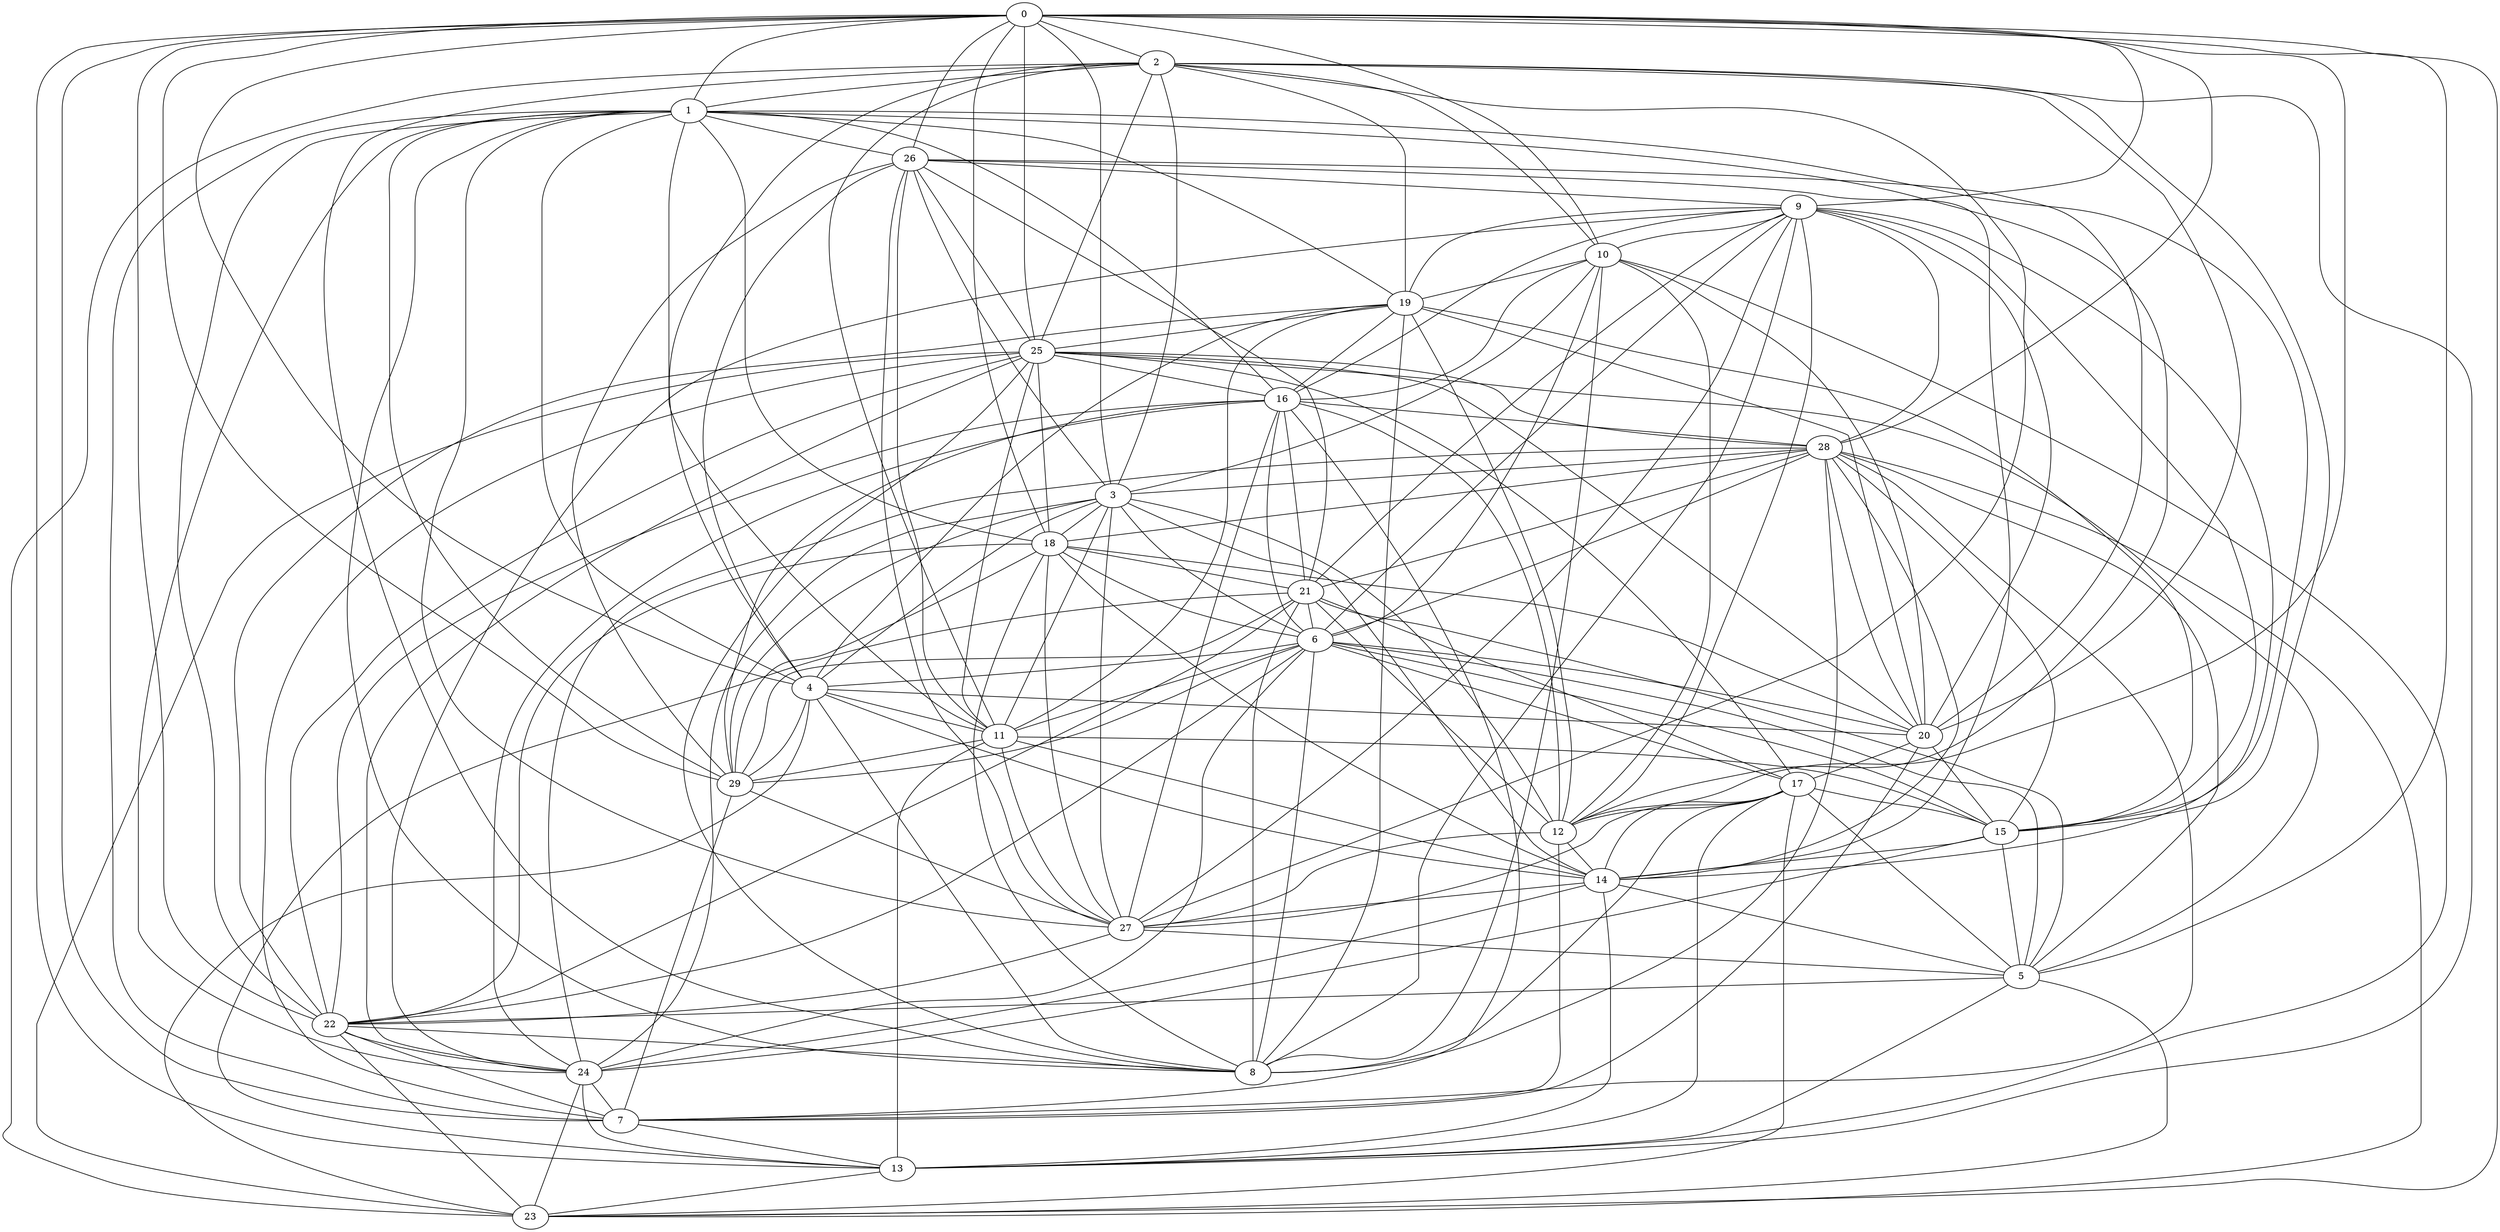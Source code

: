 strict graph G {
0;
1;
2;
3;
4;
5;
6;
7;
8;
9;
10;
11;
12;
13;
14;
15;
16;
17;
18;
19;
20;
21;
22;
23;
24;
25;
26;
27;
28;
29;
17 -- 15;
16 -- 24;
11 -- 15;
9 -- 16;
4 -- 8;
24 -- 14;
27 -- 2;
22 -- 8;
12 -- 1;
12 -- 0;
11 -- 26;
5 -- 6;
9 -- 28;
11 -- 3;
10 -- 0;
13 -- 2;
17 -- 25;
23 -- 0;
7 -- 20;
18 -- 22;
4 -- 19;
23 -- 17;
20 -- 19;
29 -- 3;
16 -- 1;
9 -- 14;
24 -- 1;
26 -- 9;
21 -- 13;
24 -- 28;
8 -- 2;
19 -- 11;
27 -- 18;
29 -- 26;
26 -- 14;
0 -- 5;
17 -- 12;
15 -- 24;
29 -- 27;
16 -- 28;
29 -- 6;
1 -- 15;
18 -- 29;
14 -- 18;
6 -- 18;
3 -- 0;
9 -- 12;
29 -- 7;
29 -- 4;
2 -- 4;
11 -- 2;
4 -- 0;
25 -- 18;
1 -- 11;
21 -- 28;
16 -- 6;
4 -- 26;
3 -- 4;
2 -- 1;
7 -- 13;
9 -- 10;
7 -- 0;
19 -- 25;
17 -- 13;
3 -- 18;
20 -- 2;
6 -- 28;
7 -- 22;
21 -- 26;
27 -- 17;
25 -- 28;
22 -- 27;
15 -- 14;
8 -- 18;
8 -- 10;
0 -- 9;
2 -- 19;
20 -- 9;
3 -- 6;
21 -- 16;
13 -- 24;
1 -- 0;
5 -- 21;
16 -- 27;
2 -- 25;
23 -- 5;
22 -- 24;
4 -- 11;
12 -- 7;
29 -- 16;
15 -- 5;
20 -- 10;
29 -- 21;
6 -- 17;
6 -- 9;
11 -- 29;
1 -- 4;
3 -- 2;
24 -- 9;
7 -- 1;
17 -- 14;
19 -- 16;
0 -- 18;
5 -- 22;
25 -- 20;
28 -- 14;
28 -- 5;
27 -- 1;
19 -- 15;
19 -- 12;
5 -- 14;
22 -- 6;
26 -- 20;
27 -- 12;
19 -- 1;
29 -- 1;
5 -- 25;
27 -- 5;
9 -- 27;
0 -- 2;
6 -- 11;
26 -- 27;
0 -- 22;
21 -- 6;
10 -- 12;
23 -- 2;
9 -- 15;
18 -- 28;
9 -- 19;
8 -- 21;
1 -- 26;
22 -- 23;
25 -- 23;
3 -- 12;
7 -- 28;
8 -- 9;
27 -- 3;
23 -- 4;
29 -- 0;
15 -- 2;
0 -- 26;
7 -- 25;
10 -- 16;
18 -- 21;
13 -- 14;
20 -- 6;
1 -- 18;
4 -- 14;
14 -- 27;
8 -- 25;
4 -- 20;
14 -- 3;
8 -- 19;
23 -- 28;
0 -- 25;
20 -- 18;
2 -- 10;
3 -- 26;
25 -- 16;
28 -- 15;
10 -- 6;
28 -- 8;
5 -- 17;
24 -- 25;
6 -- 24;
11 -- 14;
24 -- 7;
25 -- 22;
22 -- 16;
1 -- 22;
0 -- 28;
13 -- 23;
12 -- 14;
10 -- 3;
12 -- 16;
6 -- 15;
20 -- 17;
11 -- 13;
21 -- 22;
11 -- 27;
17 -- 8;
25 -- 26;
13 -- 10;
13 -- 5;
7 -- 16;
6 -- 4;
13 -- 0;
28 -- 3;
15 -- 20;
28 -- 20;
21 -- 12;
24 -- 23;
1 -- 8;
11 -- 25;
21 -- 17;
6 -- 8;
9 -- 21;
22 -- 19;
10 -- 19;
24 -- 3;
}
